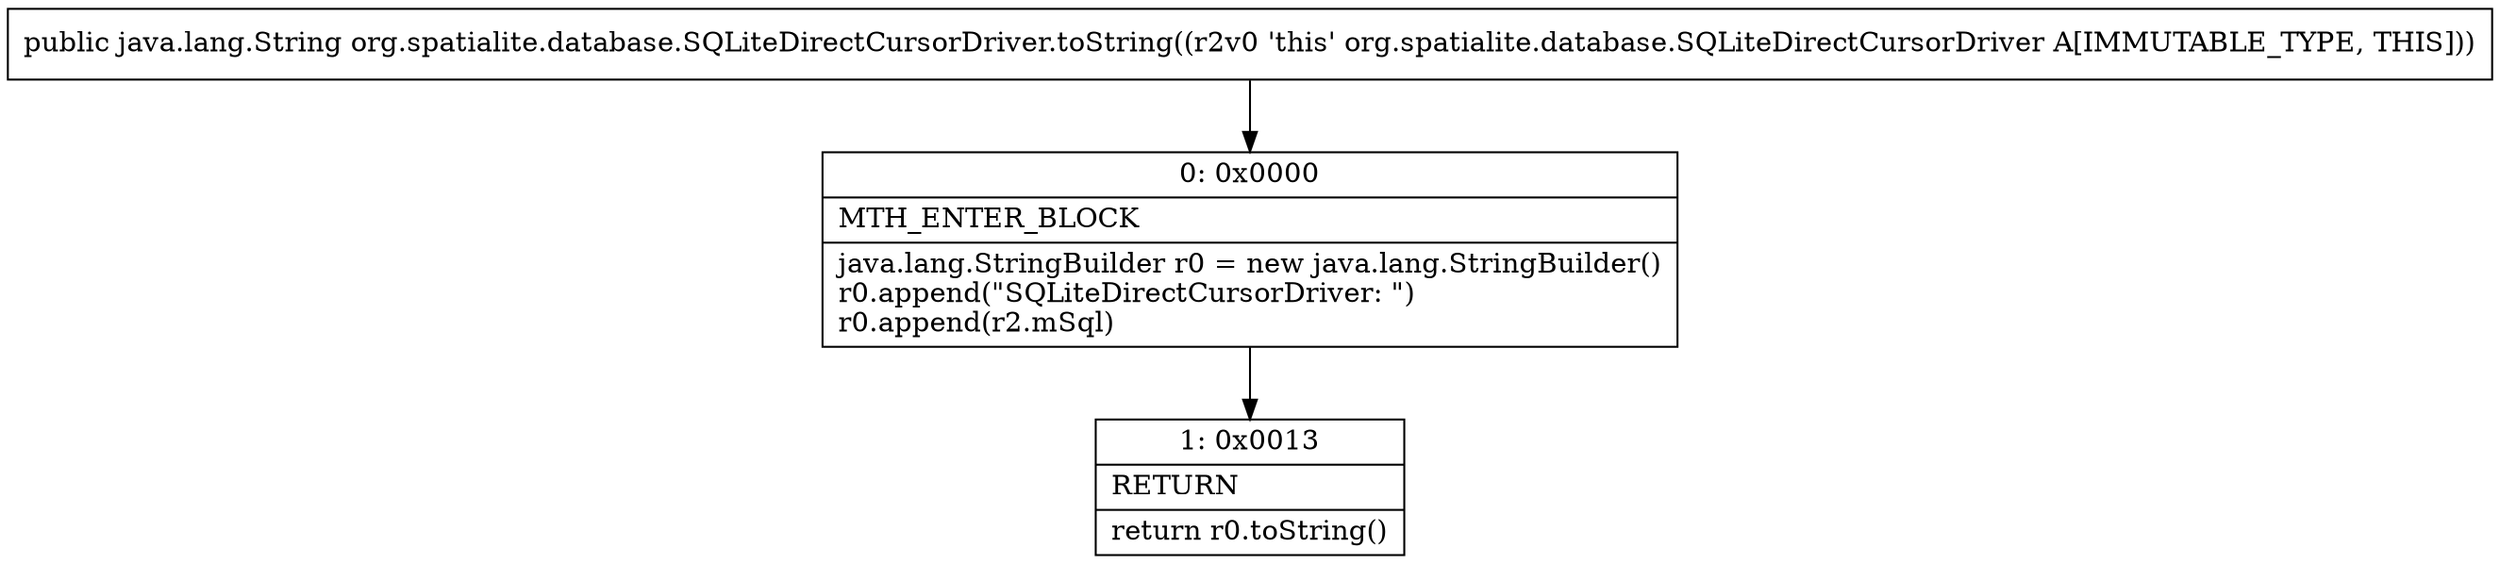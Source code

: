 digraph "CFG fororg.spatialite.database.SQLiteDirectCursorDriver.toString()Ljava\/lang\/String;" {
Node_0 [shape=record,label="{0\:\ 0x0000|MTH_ENTER_BLOCK\l|java.lang.StringBuilder r0 = new java.lang.StringBuilder()\lr0.append(\"SQLiteDirectCursorDriver: \")\lr0.append(r2.mSql)\l}"];
Node_1 [shape=record,label="{1\:\ 0x0013|RETURN\l|return r0.toString()\l}"];
MethodNode[shape=record,label="{public java.lang.String org.spatialite.database.SQLiteDirectCursorDriver.toString((r2v0 'this' org.spatialite.database.SQLiteDirectCursorDriver A[IMMUTABLE_TYPE, THIS])) }"];
MethodNode -> Node_0;
Node_0 -> Node_1;
}

